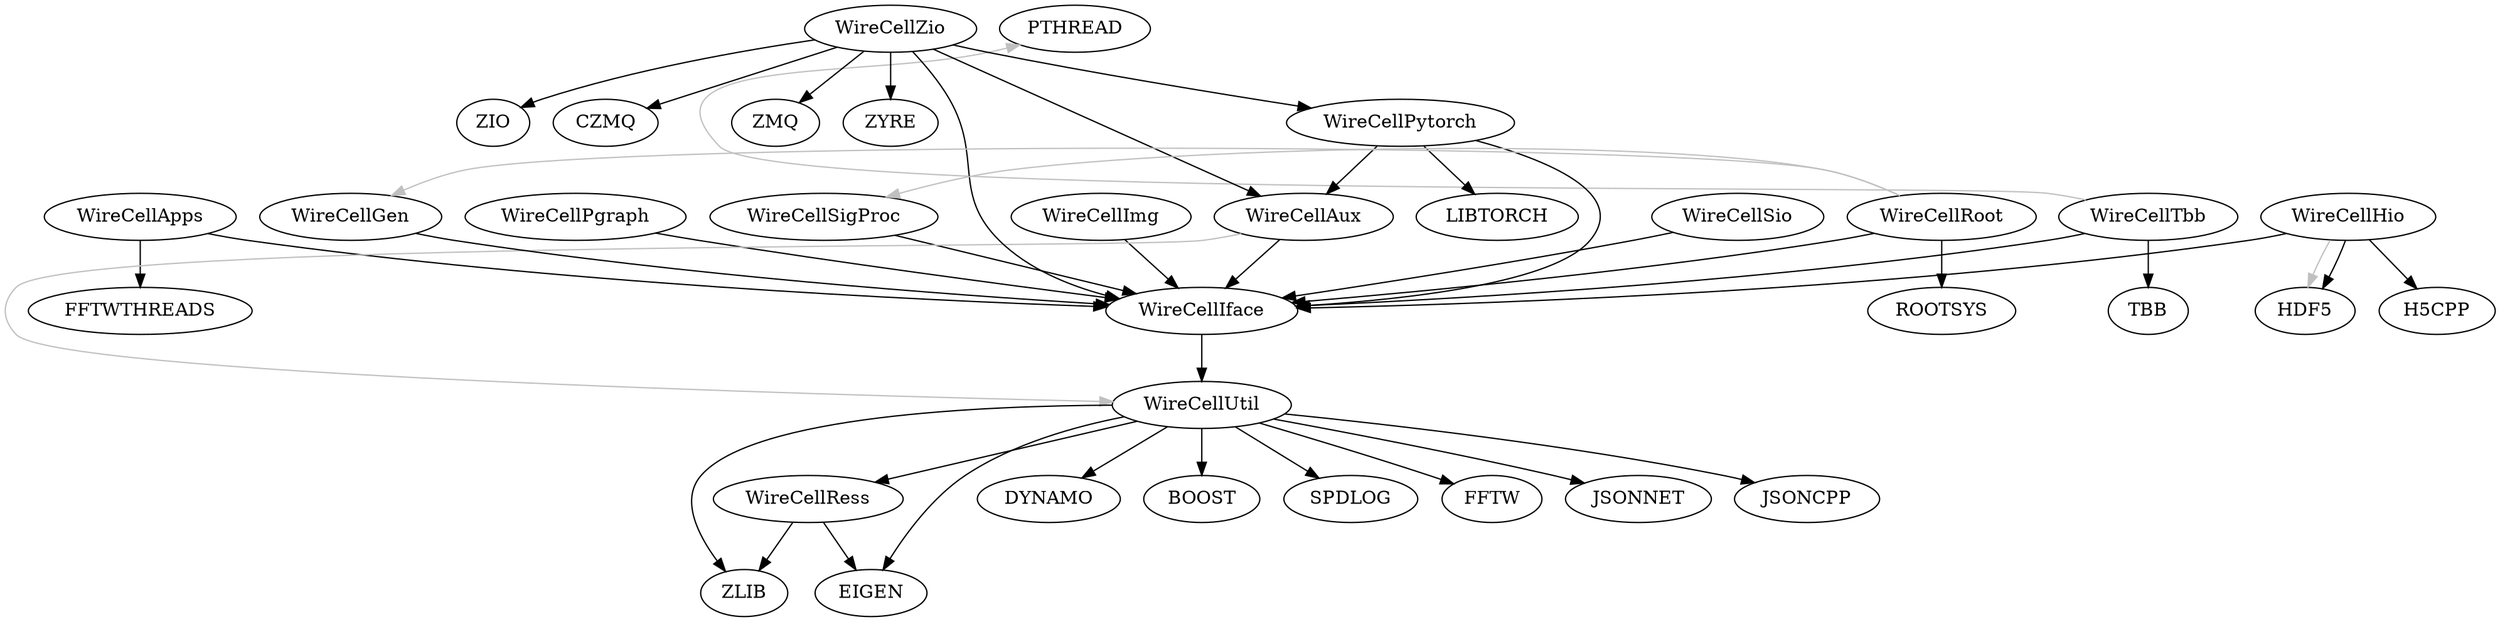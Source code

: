 digraph deps {
	"WireCellPgraph";
	"WireCellApps";
	"WireCellSigProc";
	"WireCellImg";
	"WireCellAux";
	"WireCellTbb";
	"WireCellZio";
	"WireCellPytorch";
	"WireCellSio";
	"WireCellRess";
	"WireCellIface";
	"WireCellRoot";
	"WireCellGen";
	"WireCellHio";
	"WireCellUtil";
	"WireCellApps" -> "FFTWTHREADS"[color="black"];
	"WireCellRess" -> "ZLIB"[color="black"];
	"WireCellUtil" -> "DYNAMO"[color="black"];
	"WireCellAux" -> "WireCellIface"[color="black"];
	"WireCellPytorch" -> "WireCellAux"[color="black"];
	"WireCellUtil" -> "ZLIB"[color="black"];
	"WireCellHio" -> "H5CPP"[color="black"];
	"WireCellPgraph" -> "WireCellIface"[color="black"];
	"WireCellHio" -> "HDF5"[color="gray",constraint=false];
	"WireCellHio" -> "HDF5"[color="black"];
	"WireCellAux" -> "WireCellUtil"[color="gray",constraint=false];
	"WireCellZio" -> "WireCellIface"[color="black"];
	"WireCellZio" -> "WireCellPytorch"[color="black"];
	"WireCellSigProc" -> "WireCellIface"[color="black"];
	"WireCellTbb" -> "WireCellIface"[color="black"];
	"WireCellGen" -> "WireCellIface"[color="black"];
	"WireCellZio" -> "ZIO"[color="black"];
	"WireCellUtil" -> "BOOST"[color="black"];
	"WireCellRoot" -> "WireCellIface"[color="black"];
	"WireCellImg" -> "WireCellIface"[color="black"];
	"WireCellUtil" -> "EIGEN"[color="black"];
	"WireCellRoot" -> "ROOTSYS"[color="black"];
	"WireCellZio" -> "CZMQ"[color="black"];
	"WireCellUtil" -> "WireCellRess"[color="black"];
	"WireCellRoot" -> "WireCellSigProc"[color="gray",constraint=false];
	"WireCellTbb" -> "PTHREAD"[color="gray",constraint=false];
	"WireCellUtil" -> "SPDLOG"[color="black"];
	"WireCellRoot" -> "WireCellGen"[color="gray",constraint=false];
	"WireCellZio" -> "ZMQ"[color="black"];
	"WireCellUtil" -> "FFTW"[color="black"];
	"WireCellHio" -> "WireCellIface"[color="black"];
	"WireCellSio" -> "WireCellIface"[color="black"];
	"WireCellPytorch" -> "WireCellIface"[color="black"];
	"WireCellPytorch" -> "LIBTORCH"[color="black"];
	"WireCellUtil" -> "JSONNET"[color="black"];
	"WireCellRess" -> "EIGEN"[color="black"];
	"WireCellIface" -> "WireCellUtil"[color="black"];
	"WireCellZio" -> "WireCellAux"[color="black"];
	"WireCellTbb" -> "TBB"[color="black"];
	"WireCellApps" -> "WireCellIface"[color="black"];
	"WireCellUtil" -> "JSONCPP"[color="black"];
	"WireCellZio" -> "ZYRE"[color="black"];
}